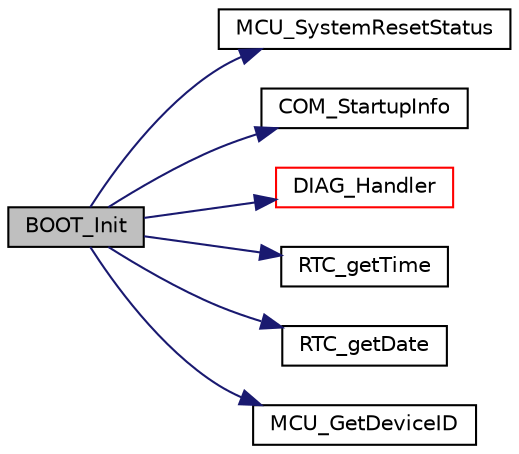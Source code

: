 digraph "BOOT_Init"
{
  edge [fontname="Helvetica",fontsize="10",labelfontname="Helvetica",labelfontsize="10"];
  node [fontname="Helvetica",fontsize="10",shape=record];
  rankdir="LR";
  Node0 [label="BOOT_Init",height=0.2,width=0.4,color="black", fillcolor="grey75", style="filled", fontcolor="black"];
  Node0 -> Node1 [color="midnightblue",fontsize="10",style="solid",fontname="Helvetica"];
  Node1 [label="MCU_SystemResetStatus",height=0.2,width=0.4,color="black", fillcolor="white", style="filled",URL="$mcu_8c.html#a2c1d1f0c12b31c10f4c6da3d6620f2a0",tooltip="Gets system reset status. "];
  Node0 -> Node2 [color="midnightblue",fontsize="10",style="solid",fontname="Helvetica"];
  Node2 [label="COM_StartupInfo",height=0.2,width=0.4,color="black", fillcolor="white", style="filled",URL="$com_8h.html#a83dbba20990b5ab84da232f8419d1315",tooltip="COM_StartupInfo prints some startup related informations (time & date). "];
  Node0 -> Node3 [color="midnightblue",fontsize="10",style="solid",fontname="Helvetica"];
  Node3 [label="DIAG_Handler",height=0.2,width=0.4,color="red", fillcolor="white", style="filled",URL="$group__API__DIAG.html#ga29e922af6b4c0f5c07d4d5b48b48d156",tooltip="DIAG_Handler provides generic error handling, based on diagnosis group.This function calls the handle..."];
  Node0 -> Node5 [color="midnightblue",fontsize="10",style="solid",fontname="Helvetica"];
  Node5 [label="RTC_getTime",height=0.2,width=0.4,color="black", fillcolor="white", style="filled",URL="$rtc_8c.html#a1a6c518bfabf1187db2d330ed6e9d636",tooltip="gets RTC time "];
  Node0 -> Node6 [color="midnightblue",fontsize="10",style="solid",fontname="Helvetica"];
  Node6 [label="RTC_getDate",height=0.2,width=0.4,color="black", fillcolor="white", style="filled",URL="$rtc_8c.html#a432399abca2147611a2123349ec54a12",tooltip="gets RTC date "];
  Node0 -> Node7 [color="midnightblue",fontsize="10",style="solid",fontname="Helvetica"];
  Node7 [label="MCU_GetDeviceID",height=0.2,width=0.4,color="black", fillcolor="white", style="filled",URL="$mcu_8c.html#abe9ce7ce94ce132936a0076f88a7513e",tooltip="Get unique device ID. "];
}
